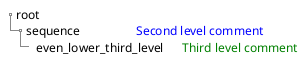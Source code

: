@startuml
salt
{
  {T
    +      root
    ++       sequence                  <color:blue>Second level comment
    +++        even_lower_third_level      <color:green>Third level comment
   }
}
@enduml